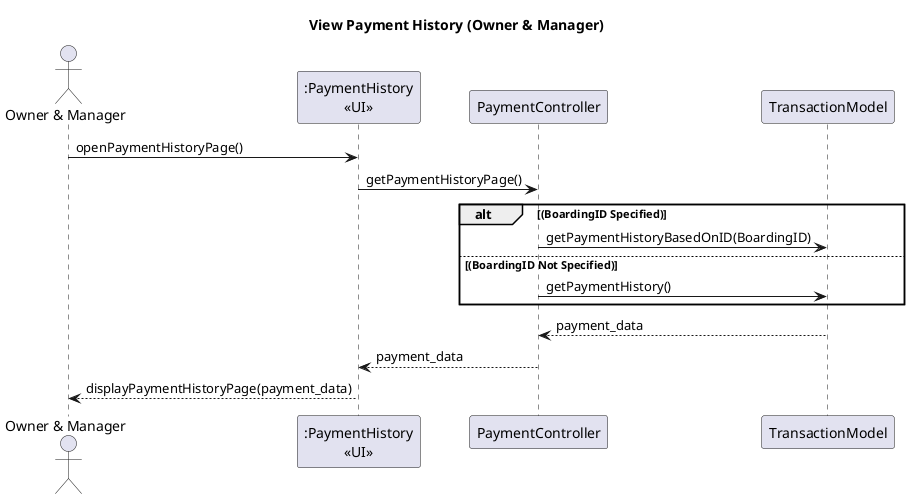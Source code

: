 @startuml
title View Payment History (Owner & Manager)
actor "Owner & Manager" as act
participant ":PaymentHistory\n<<UI>>" as view
participant PaymentController as ctrl
participant TransactionModel as tm

act -> view : openPaymentHistoryPage()
view -> ctrl : getPaymentHistoryPage()

alt (BoardingID Specified)
    ctrl -> tm : getPaymentHistoryBasedOnID(BoardingID)
else (BoardingID Not Specified)
    ctrl -> tm : getPaymentHistory()
end

ctrl <-- tm : payment_data
view <-- ctrl : payment_data
act <-- view : displayPaymentHistoryPage(payment_data) 

@enduml
